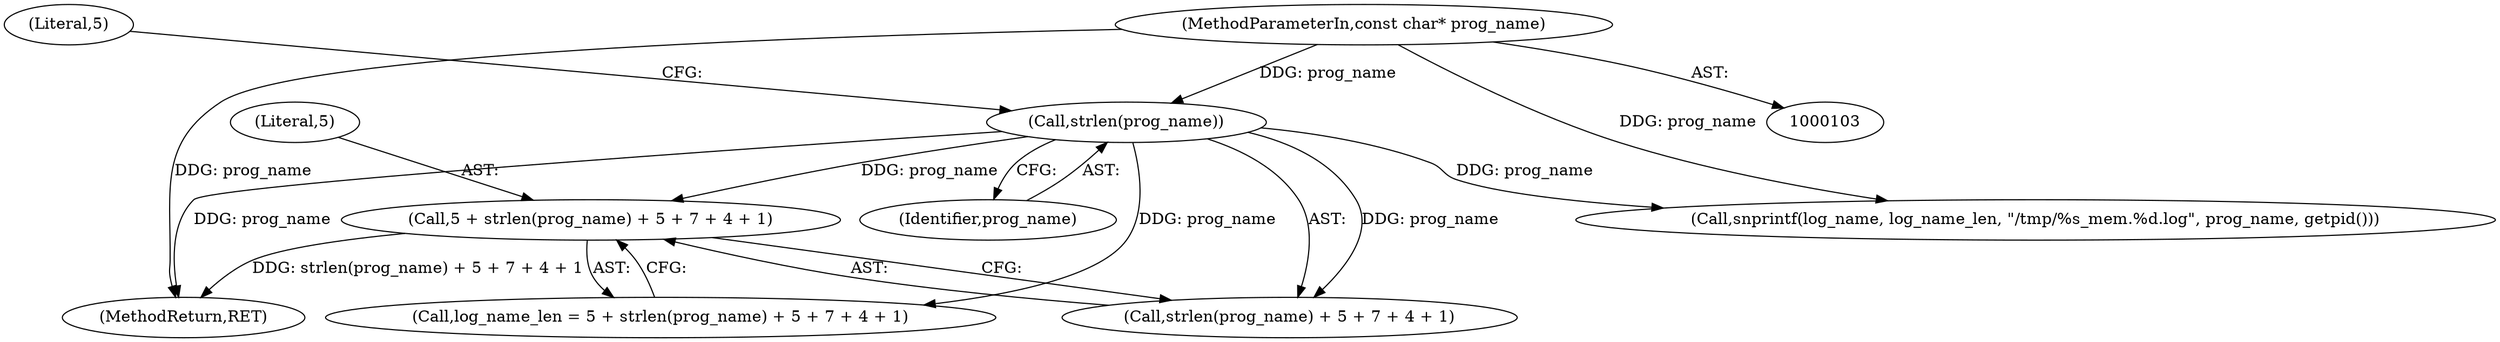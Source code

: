 digraph "0_keepalived_04f2d32871bb3b11d7dc024039952f2fe2750306_9@API" {
"1000125" [label="(Call,5 + strlen(prog_name) + 5 + 7 + 4 + 1)"];
"1000128" [label="(Call,strlen(prog_name))"];
"1000104" [label="(MethodParameterIn,const char* prog_name)"];
"1000125" [label="(Call,5 + strlen(prog_name) + 5 + 7 + 4 + 1)"];
"1000152" [label="(Call,snprintf(log_name, log_name_len, \"/tmp/%s_mem.%d.log\", prog_name, getpid()))"];
"1000123" [label="(Call,log_name_len = 5 + strlen(prog_name) + 5 + 7 + 4 + 1)"];
"1000128" [label="(Call,strlen(prog_name))"];
"1000131" [label="(Literal,5)"];
"1000104" [label="(MethodParameterIn,const char* prog_name)"];
"1000129" [label="(Identifier,prog_name)"];
"1000200" [label="(MethodReturn,RET)"];
"1000127" [label="(Call,strlen(prog_name) + 5 + 7 + 4 + 1)"];
"1000126" [label="(Literal,5)"];
"1000125" -> "1000123"  [label="AST: "];
"1000125" -> "1000127"  [label="CFG: "];
"1000126" -> "1000125"  [label="AST: "];
"1000127" -> "1000125"  [label="AST: "];
"1000123" -> "1000125"  [label="CFG: "];
"1000125" -> "1000200"  [label="DDG: strlen(prog_name) + 5 + 7 + 4 + 1"];
"1000128" -> "1000125"  [label="DDG: prog_name"];
"1000128" -> "1000127"  [label="AST: "];
"1000128" -> "1000129"  [label="CFG: "];
"1000129" -> "1000128"  [label="AST: "];
"1000131" -> "1000128"  [label="CFG: "];
"1000128" -> "1000200"  [label="DDG: prog_name"];
"1000128" -> "1000123"  [label="DDG: prog_name"];
"1000128" -> "1000127"  [label="DDG: prog_name"];
"1000104" -> "1000128"  [label="DDG: prog_name"];
"1000128" -> "1000152"  [label="DDG: prog_name"];
"1000104" -> "1000103"  [label="AST: "];
"1000104" -> "1000200"  [label="DDG: prog_name"];
"1000104" -> "1000152"  [label="DDG: prog_name"];
}
